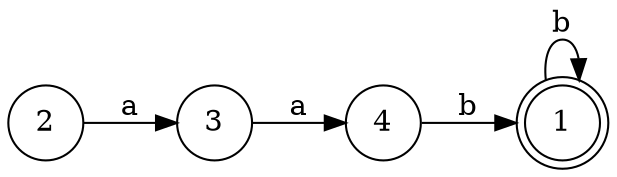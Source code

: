 digraph MIN_DFA {
	1 [shape=doublecircle]
	1 -> 1 [label=b]
	2 [shape=circle]
	2 -> 3 [label=a]
	3 [shape=circle]
	3 -> 4 [label=a]
	4 [shape=circle]
	4 -> 1 [label=b]
	rankdir=LR
}
